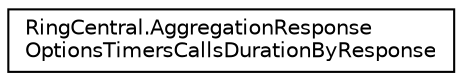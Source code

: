 digraph "Graphical Class Hierarchy"
{
 // LATEX_PDF_SIZE
  edge [fontname="Helvetica",fontsize="10",labelfontname="Helvetica",labelfontsize="10"];
  node [fontname="Helvetica",fontsize="10",shape=record];
  rankdir="LR";
  Node0 [label="RingCentral.AggregationResponse\lOptionsTimersCallsDurationByResponse",height=0.2,width=0.4,color="black", fillcolor="white", style="filled",URL="$classRingCentral_1_1AggregationResponseOptionsTimersCallsDurationByResponse.html",tooltip=" "];
}
